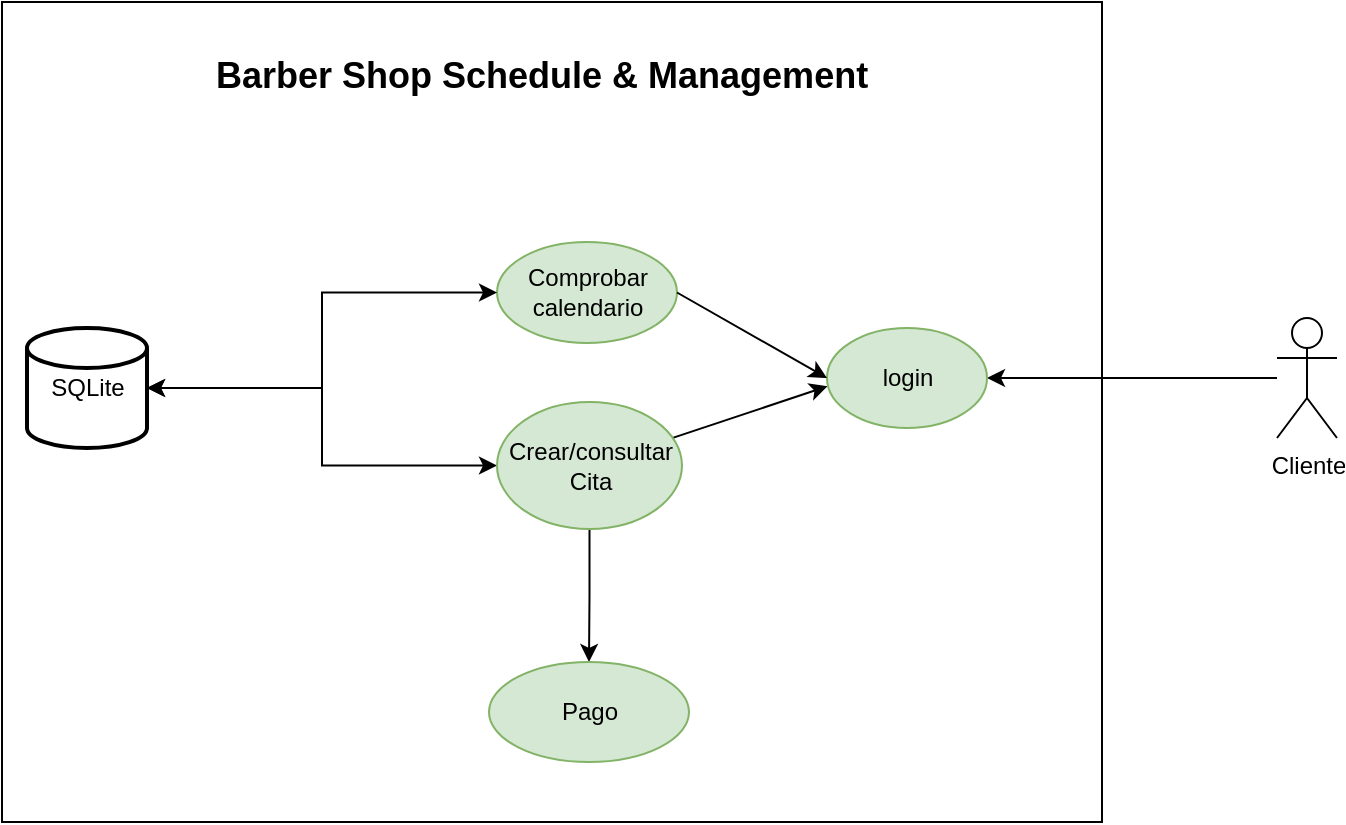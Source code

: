 <mxfile version="21.0.4" type="github">
  <diagram name="Página-1" id="jJNeEDrr8gDwhbXfziv4">
    <mxGraphModel dx="1434" dy="664" grid="1" gridSize="10" guides="1" tooltips="1" connect="1" arrows="1" fold="1" page="1" pageScale="1" pageWidth="827" pageHeight="1169" math="0" shadow="0">
      <root>
        <mxCell id="0" />
        <mxCell id="1" parent="0" />
        <mxCell id="7-lYlSjcwmW1SoGfIWag-29" value="" style="rounded=0;whiteSpace=wrap;html=1;fillColor=default;" vertex="1" parent="1">
          <mxGeometry x="90" y="170" width="550" height="410" as="geometry" />
        </mxCell>
        <mxCell id="7-lYlSjcwmW1SoGfIWag-1" value="SQLite" style="strokeWidth=2;html=1;shape=mxgraph.flowchart.database;whiteSpace=wrap;" vertex="1" parent="1">
          <mxGeometry x="102.5" y="333" width="60" height="60" as="geometry" />
        </mxCell>
        <mxCell id="7-lYlSjcwmW1SoGfIWag-13" value="" style="edgeStyle=orthogonalEdgeStyle;rounded=0;orthogonalLoop=1;jettySize=auto;html=1;entryX=1;entryY=0.5;entryDx=0;entryDy=0;entryPerimeter=0;exitX=0;exitY=0.5;exitDx=0;exitDy=0;startArrow=classic;startFill=1;" edge="1" parent="1" source="7-lYlSjcwmW1SoGfIWag-17" target="7-lYlSjcwmW1SoGfIWag-1">
          <mxGeometry relative="1" as="geometry">
            <mxPoint x="92.5" y="369.5" as="sourcePoint" />
            <mxPoint x="92.5" y="419" as="targetPoint" />
          </mxGeometry>
        </mxCell>
        <mxCell id="7-lYlSjcwmW1SoGfIWag-5" value="&lt;h1 style=&quot;font-size: 23px;&quot; dir=&quot;auto&quot;&gt;&lt;font style=&quot;font-size: 23px;&quot;&gt;&lt;font style=&quot;font-size: 22px;&quot;&gt;&lt;font style=&quot;font-size: 21px;&quot;&gt;&lt;font style=&quot;font-size: 20px;&quot;&gt;&lt;font style=&quot;font-size: 19px;&quot;&gt;&lt;font style=&quot;font-size: 18px;&quot;&gt;Barber Shop Schedule &amp;amp; Management&lt;/font&gt;&lt;/font&gt;&lt;/font&gt;&lt;/font&gt;&lt;/font&gt;&lt;/font&gt;&lt;/h1&gt;" style="text;whiteSpace=wrap;html=1;" vertex="1" parent="1">
          <mxGeometry x="195" y="170" width="340" height="53" as="geometry" />
        </mxCell>
        <mxCell id="7-lYlSjcwmW1SoGfIWag-10" value="" style="edgeStyle=orthogonalEdgeStyle;rounded=0;orthogonalLoop=1;jettySize=auto;html=1;entryX=1;entryY=0.5;entryDx=0;entryDy=0;" edge="1" parent="1" source="7-lYlSjcwmW1SoGfIWag-6" target="7-lYlSjcwmW1SoGfIWag-16">
          <mxGeometry relative="1" as="geometry">
            <mxPoint x="628.5" y="410" as="targetPoint" />
          </mxGeometry>
        </mxCell>
        <mxCell id="7-lYlSjcwmW1SoGfIWag-6" value="Cliente" style="shape=umlActor;verticalLabelPosition=bottom;verticalAlign=top;html=1;outlineConnect=0;" vertex="1" parent="1">
          <mxGeometry x="727.5" y="328" width="30" height="60" as="geometry" />
        </mxCell>
        <mxCell id="7-lYlSjcwmW1SoGfIWag-18" value="" style="rounded=0;orthogonalLoop=1;jettySize=auto;html=1;endArrow=none;endFill=0;startArrow=classic;startFill=1;exitX=0.004;exitY=0.582;exitDx=0;exitDy=0;exitPerimeter=0;" edge="1" parent="1" source="7-lYlSjcwmW1SoGfIWag-16" target="7-lYlSjcwmW1SoGfIWag-17">
          <mxGeometry relative="1" as="geometry" />
        </mxCell>
        <mxCell id="7-lYlSjcwmW1SoGfIWag-16" value="login" style="ellipse;whiteSpace=wrap;html=1;fillColor=#d5e8d4;strokeColor=#82b366;" vertex="1" parent="1">
          <mxGeometry x="502.5" y="333" width="80" height="50" as="geometry" />
        </mxCell>
        <mxCell id="7-lYlSjcwmW1SoGfIWag-22" value="" style="edgeStyle=orthogonalEdgeStyle;rounded=0;orthogonalLoop=1;jettySize=auto;html=1;" edge="1" parent="1" source="7-lYlSjcwmW1SoGfIWag-17" target="7-lYlSjcwmW1SoGfIWag-21">
          <mxGeometry relative="1" as="geometry" />
        </mxCell>
        <mxCell id="7-lYlSjcwmW1SoGfIWag-17" value="&lt;div&gt;Crear/consultar&lt;/div&gt;&lt;div&gt;Cita&lt;/div&gt;" style="ellipse;whiteSpace=wrap;html=1;fillColor=#d5e8d4;strokeColor=#82b366;" vertex="1" parent="1">
          <mxGeometry x="337.5" y="370" width="92.5" height="63.5" as="geometry" />
        </mxCell>
        <mxCell id="7-lYlSjcwmW1SoGfIWag-21" value="Pago" style="ellipse;whiteSpace=wrap;html=1;fillColor=#d5e8d4;strokeColor=#82b366;" vertex="1" parent="1">
          <mxGeometry x="333.5" y="500" width="100" height="50" as="geometry" />
        </mxCell>
        <mxCell id="7-lYlSjcwmW1SoGfIWag-23" value="&lt;div&gt;Comprobar&lt;/div&gt;&lt;div&gt;calendario&lt;br&gt;&lt;/div&gt;" style="ellipse;whiteSpace=wrap;html=1;fillColor=#d5e8d4;strokeColor=#82b366;" vertex="1" parent="1">
          <mxGeometry x="337.5" y="290" width="90" height="50.5" as="geometry" />
        </mxCell>
        <mxCell id="7-lYlSjcwmW1SoGfIWag-25" value="" style="rounded=0;orthogonalLoop=1;jettySize=auto;html=1;endArrow=none;endFill=0;startArrow=classic;startFill=1;exitX=0;exitY=0.5;exitDx=0;exitDy=0;entryX=1;entryY=0.5;entryDx=0;entryDy=0;" edge="1" parent="1" source="7-lYlSjcwmW1SoGfIWag-16" target="7-lYlSjcwmW1SoGfIWag-23">
          <mxGeometry relative="1" as="geometry">
            <mxPoint x="516.5" y="379" as="sourcePoint" />
            <mxPoint x="431.5" y="406" as="targetPoint" />
          </mxGeometry>
        </mxCell>
        <mxCell id="7-lYlSjcwmW1SoGfIWag-27" value="" style="edgeStyle=orthogonalEdgeStyle;rounded=0;orthogonalLoop=1;jettySize=auto;html=1;entryX=1;entryY=0.5;entryDx=0;entryDy=0;entryPerimeter=0;exitX=0;exitY=0.5;exitDx=0;exitDy=0;startArrow=classic;startFill=1;" edge="1" parent="1" source="7-lYlSjcwmW1SoGfIWag-23" target="7-lYlSjcwmW1SoGfIWag-1">
          <mxGeometry relative="1" as="geometry">
            <mxPoint x="347.5" y="418" as="sourcePoint" />
            <mxPoint x="42.5" y="380" as="targetPoint" />
          </mxGeometry>
        </mxCell>
      </root>
    </mxGraphModel>
  </diagram>
</mxfile>
